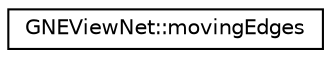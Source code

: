 digraph "Graphical Class Hierarchy"
{
  edge [fontname="Helvetica",fontsize="10",labelfontname="Helvetica",labelfontsize="10"];
  node [fontname="Helvetica",fontsize="10",shape=record];
  rankdir="LR";
  Node0 [label="GNEViewNet::movingEdges",height=0.2,width=0.4,color="black", fillcolor="white", style="filled",URL="$dc/d81/struct_g_n_e_view_net_1_1moving_edges.html"];
}
